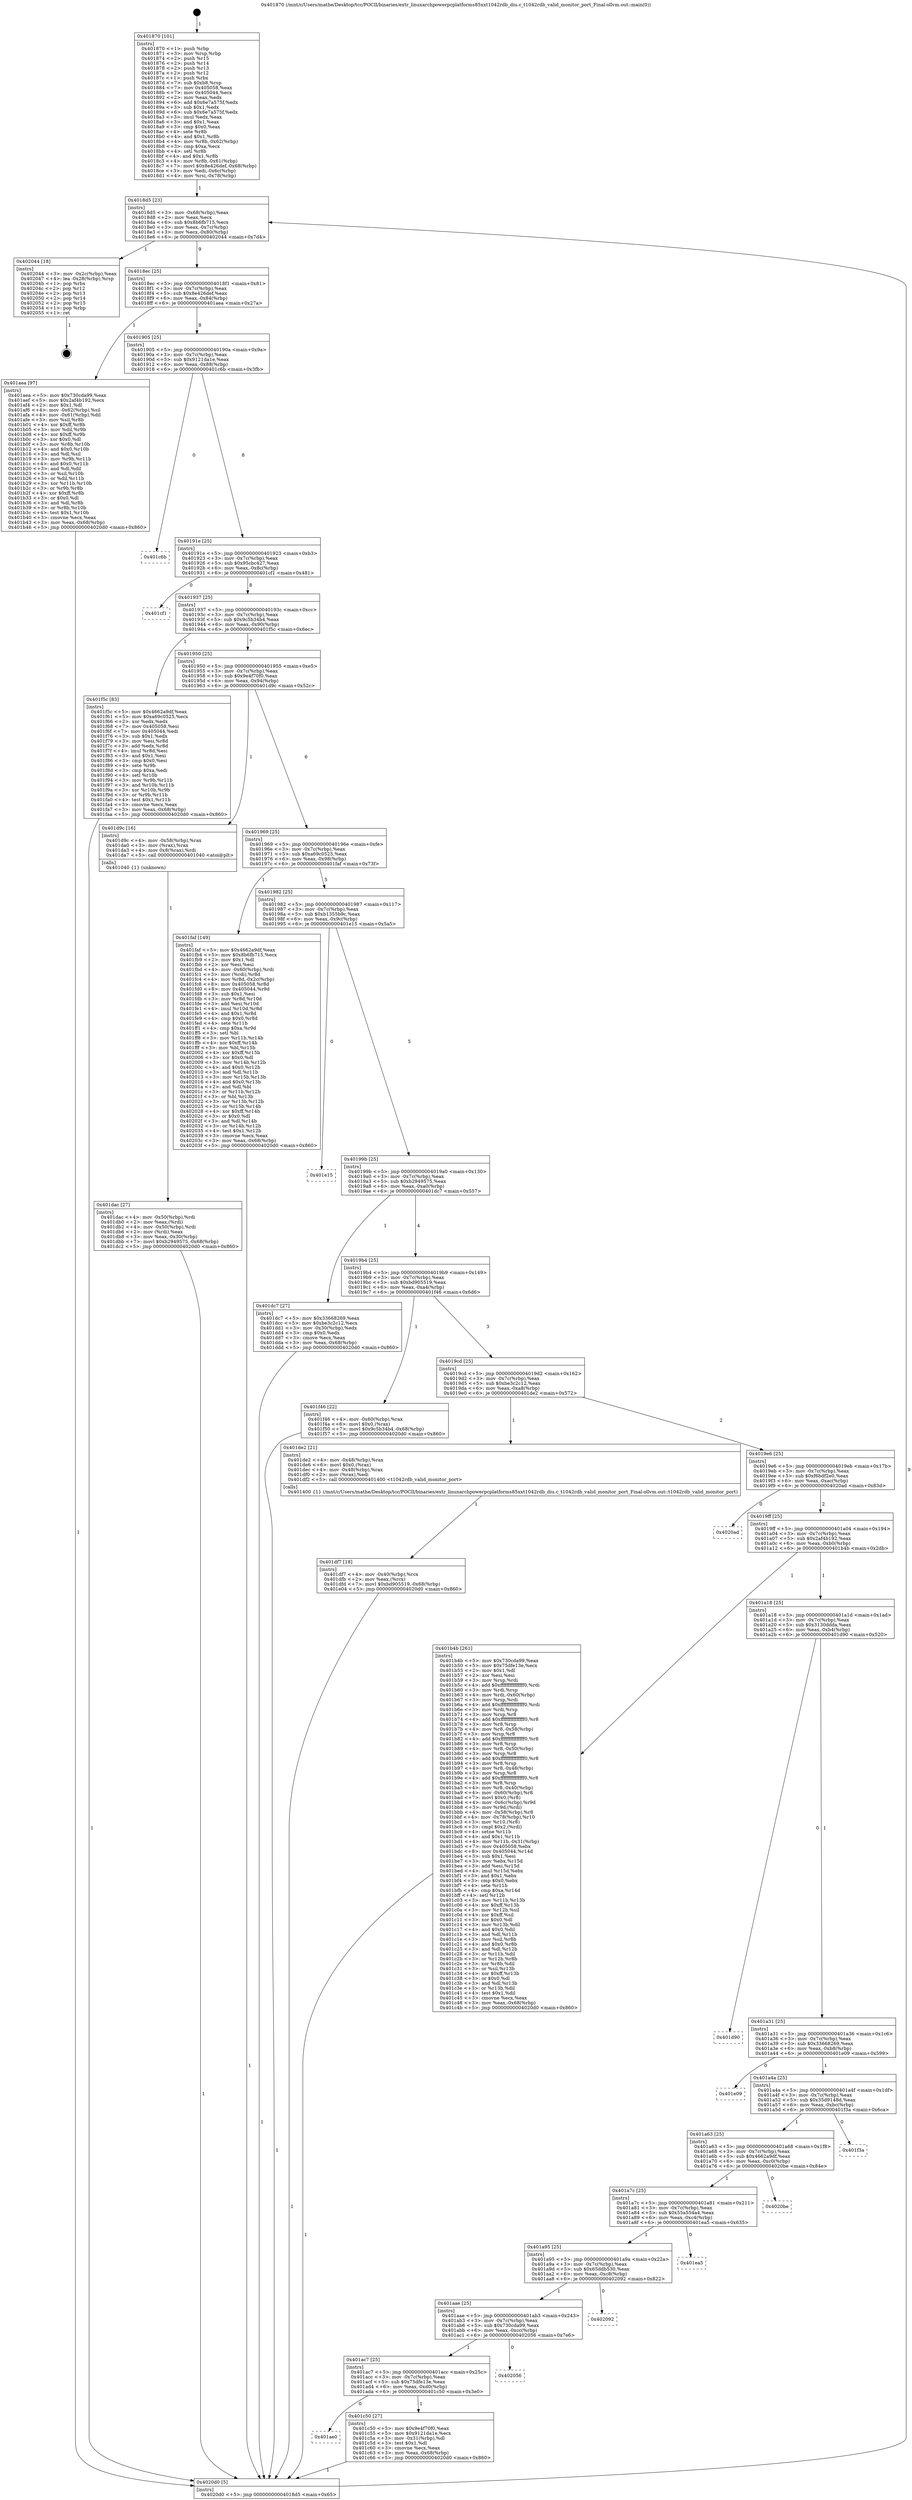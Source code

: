 digraph "0x401870" {
  label = "0x401870 (/mnt/c/Users/mathe/Desktop/tcc/POCII/binaries/extr_linuxarchpowerpcplatforms85xxt1042rdb_diu.c_t1042rdb_valid_monitor_port_Final-ollvm.out::main(0))"
  labelloc = "t"
  node[shape=record]

  Entry [label="",width=0.3,height=0.3,shape=circle,fillcolor=black,style=filled]
  "0x4018d5" [label="{
     0x4018d5 [23]\l
     | [instrs]\l
     &nbsp;&nbsp;0x4018d5 \<+3\>: mov -0x68(%rbp),%eax\l
     &nbsp;&nbsp;0x4018d8 \<+2\>: mov %eax,%ecx\l
     &nbsp;&nbsp;0x4018da \<+6\>: sub $0x8b6fb715,%ecx\l
     &nbsp;&nbsp;0x4018e0 \<+3\>: mov %eax,-0x7c(%rbp)\l
     &nbsp;&nbsp;0x4018e3 \<+3\>: mov %ecx,-0x80(%rbp)\l
     &nbsp;&nbsp;0x4018e6 \<+6\>: je 0000000000402044 \<main+0x7d4\>\l
  }"]
  "0x402044" [label="{
     0x402044 [18]\l
     | [instrs]\l
     &nbsp;&nbsp;0x402044 \<+3\>: mov -0x2c(%rbp),%eax\l
     &nbsp;&nbsp;0x402047 \<+4\>: lea -0x28(%rbp),%rsp\l
     &nbsp;&nbsp;0x40204b \<+1\>: pop %rbx\l
     &nbsp;&nbsp;0x40204c \<+2\>: pop %r12\l
     &nbsp;&nbsp;0x40204e \<+2\>: pop %r13\l
     &nbsp;&nbsp;0x402050 \<+2\>: pop %r14\l
     &nbsp;&nbsp;0x402052 \<+2\>: pop %r15\l
     &nbsp;&nbsp;0x402054 \<+1\>: pop %rbp\l
     &nbsp;&nbsp;0x402055 \<+1\>: ret\l
  }"]
  "0x4018ec" [label="{
     0x4018ec [25]\l
     | [instrs]\l
     &nbsp;&nbsp;0x4018ec \<+5\>: jmp 00000000004018f1 \<main+0x81\>\l
     &nbsp;&nbsp;0x4018f1 \<+3\>: mov -0x7c(%rbp),%eax\l
     &nbsp;&nbsp;0x4018f4 \<+5\>: sub $0x8e426def,%eax\l
     &nbsp;&nbsp;0x4018f9 \<+6\>: mov %eax,-0x84(%rbp)\l
     &nbsp;&nbsp;0x4018ff \<+6\>: je 0000000000401aea \<main+0x27a\>\l
  }"]
  Exit [label="",width=0.3,height=0.3,shape=circle,fillcolor=black,style=filled,peripheries=2]
  "0x401aea" [label="{
     0x401aea [97]\l
     | [instrs]\l
     &nbsp;&nbsp;0x401aea \<+5\>: mov $0x730cda99,%eax\l
     &nbsp;&nbsp;0x401aef \<+5\>: mov $0x2af4b192,%ecx\l
     &nbsp;&nbsp;0x401af4 \<+2\>: mov $0x1,%dl\l
     &nbsp;&nbsp;0x401af6 \<+4\>: mov -0x62(%rbp),%sil\l
     &nbsp;&nbsp;0x401afa \<+4\>: mov -0x61(%rbp),%dil\l
     &nbsp;&nbsp;0x401afe \<+3\>: mov %sil,%r8b\l
     &nbsp;&nbsp;0x401b01 \<+4\>: xor $0xff,%r8b\l
     &nbsp;&nbsp;0x401b05 \<+3\>: mov %dil,%r9b\l
     &nbsp;&nbsp;0x401b08 \<+4\>: xor $0xff,%r9b\l
     &nbsp;&nbsp;0x401b0c \<+3\>: xor $0x0,%dl\l
     &nbsp;&nbsp;0x401b0f \<+3\>: mov %r8b,%r10b\l
     &nbsp;&nbsp;0x401b12 \<+4\>: and $0x0,%r10b\l
     &nbsp;&nbsp;0x401b16 \<+3\>: and %dl,%sil\l
     &nbsp;&nbsp;0x401b19 \<+3\>: mov %r9b,%r11b\l
     &nbsp;&nbsp;0x401b1c \<+4\>: and $0x0,%r11b\l
     &nbsp;&nbsp;0x401b20 \<+3\>: and %dl,%dil\l
     &nbsp;&nbsp;0x401b23 \<+3\>: or %sil,%r10b\l
     &nbsp;&nbsp;0x401b26 \<+3\>: or %dil,%r11b\l
     &nbsp;&nbsp;0x401b29 \<+3\>: xor %r11b,%r10b\l
     &nbsp;&nbsp;0x401b2c \<+3\>: or %r9b,%r8b\l
     &nbsp;&nbsp;0x401b2f \<+4\>: xor $0xff,%r8b\l
     &nbsp;&nbsp;0x401b33 \<+3\>: or $0x0,%dl\l
     &nbsp;&nbsp;0x401b36 \<+3\>: and %dl,%r8b\l
     &nbsp;&nbsp;0x401b39 \<+3\>: or %r8b,%r10b\l
     &nbsp;&nbsp;0x401b3c \<+4\>: test $0x1,%r10b\l
     &nbsp;&nbsp;0x401b40 \<+3\>: cmovne %ecx,%eax\l
     &nbsp;&nbsp;0x401b43 \<+3\>: mov %eax,-0x68(%rbp)\l
     &nbsp;&nbsp;0x401b46 \<+5\>: jmp 00000000004020d0 \<main+0x860\>\l
  }"]
  "0x401905" [label="{
     0x401905 [25]\l
     | [instrs]\l
     &nbsp;&nbsp;0x401905 \<+5\>: jmp 000000000040190a \<main+0x9a\>\l
     &nbsp;&nbsp;0x40190a \<+3\>: mov -0x7c(%rbp),%eax\l
     &nbsp;&nbsp;0x40190d \<+5\>: sub $0x9121da1e,%eax\l
     &nbsp;&nbsp;0x401912 \<+6\>: mov %eax,-0x88(%rbp)\l
     &nbsp;&nbsp;0x401918 \<+6\>: je 0000000000401c6b \<main+0x3fb\>\l
  }"]
  "0x4020d0" [label="{
     0x4020d0 [5]\l
     | [instrs]\l
     &nbsp;&nbsp;0x4020d0 \<+5\>: jmp 00000000004018d5 \<main+0x65\>\l
  }"]
  "0x401870" [label="{
     0x401870 [101]\l
     | [instrs]\l
     &nbsp;&nbsp;0x401870 \<+1\>: push %rbp\l
     &nbsp;&nbsp;0x401871 \<+3\>: mov %rsp,%rbp\l
     &nbsp;&nbsp;0x401874 \<+2\>: push %r15\l
     &nbsp;&nbsp;0x401876 \<+2\>: push %r14\l
     &nbsp;&nbsp;0x401878 \<+2\>: push %r13\l
     &nbsp;&nbsp;0x40187a \<+2\>: push %r12\l
     &nbsp;&nbsp;0x40187c \<+1\>: push %rbx\l
     &nbsp;&nbsp;0x40187d \<+7\>: sub $0xb8,%rsp\l
     &nbsp;&nbsp;0x401884 \<+7\>: mov 0x405058,%eax\l
     &nbsp;&nbsp;0x40188b \<+7\>: mov 0x405044,%ecx\l
     &nbsp;&nbsp;0x401892 \<+2\>: mov %eax,%edx\l
     &nbsp;&nbsp;0x401894 \<+6\>: add $0x6e7a575f,%edx\l
     &nbsp;&nbsp;0x40189a \<+3\>: sub $0x1,%edx\l
     &nbsp;&nbsp;0x40189d \<+6\>: sub $0x6e7a575f,%edx\l
     &nbsp;&nbsp;0x4018a3 \<+3\>: imul %edx,%eax\l
     &nbsp;&nbsp;0x4018a6 \<+3\>: and $0x1,%eax\l
     &nbsp;&nbsp;0x4018a9 \<+3\>: cmp $0x0,%eax\l
     &nbsp;&nbsp;0x4018ac \<+4\>: sete %r8b\l
     &nbsp;&nbsp;0x4018b0 \<+4\>: and $0x1,%r8b\l
     &nbsp;&nbsp;0x4018b4 \<+4\>: mov %r8b,-0x62(%rbp)\l
     &nbsp;&nbsp;0x4018b8 \<+3\>: cmp $0xa,%ecx\l
     &nbsp;&nbsp;0x4018bb \<+4\>: setl %r8b\l
     &nbsp;&nbsp;0x4018bf \<+4\>: and $0x1,%r8b\l
     &nbsp;&nbsp;0x4018c3 \<+4\>: mov %r8b,-0x61(%rbp)\l
     &nbsp;&nbsp;0x4018c7 \<+7\>: movl $0x8e426def,-0x68(%rbp)\l
     &nbsp;&nbsp;0x4018ce \<+3\>: mov %edi,-0x6c(%rbp)\l
     &nbsp;&nbsp;0x4018d1 \<+4\>: mov %rsi,-0x78(%rbp)\l
  }"]
  "0x401df7" [label="{
     0x401df7 [18]\l
     | [instrs]\l
     &nbsp;&nbsp;0x401df7 \<+4\>: mov -0x40(%rbp),%rcx\l
     &nbsp;&nbsp;0x401dfb \<+2\>: mov %eax,(%rcx)\l
     &nbsp;&nbsp;0x401dfd \<+7\>: movl $0xbd905519,-0x68(%rbp)\l
     &nbsp;&nbsp;0x401e04 \<+5\>: jmp 00000000004020d0 \<main+0x860\>\l
  }"]
  "0x401c6b" [label="{
     0x401c6b\l
  }", style=dashed]
  "0x40191e" [label="{
     0x40191e [25]\l
     | [instrs]\l
     &nbsp;&nbsp;0x40191e \<+5\>: jmp 0000000000401923 \<main+0xb3\>\l
     &nbsp;&nbsp;0x401923 \<+3\>: mov -0x7c(%rbp),%eax\l
     &nbsp;&nbsp;0x401926 \<+5\>: sub $0x95cbc427,%eax\l
     &nbsp;&nbsp;0x40192b \<+6\>: mov %eax,-0x8c(%rbp)\l
     &nbsp;&nbsp;0x401931 \<+6\>: je 0000000000401cf1 \<main+0x481\>\l
  }"]
  "0x401dac" [label="{
     0x401dac [27]\l
     | [instrs]\l
     &nbsp;&nbsp;0x401dac \<+4\>: mov -0x50(%rbp),%rdi\l
     &nbsp;&nbsp;0x401db0 \<+2\>: mov %eax,(%rdi)\l
     &nbsp;&nbsp;0x401db2 \<+4\>: mov -0x50(%rbp),%rdi\l
     &nbsp;&nbsp;0x401db6 \<+2\>: mov (%rdi),%eax\l
     &nbsp;&nbsp;0x401db8 \<+3\>: mov %eax,-0x30(%rbp)\l
     &nbsp;&nbsp;0x401dbb \<+7\>: movl $0xb2949575,-0x68(%rbp)\l
     &nbsp;&nbsp;0x401dc2 \<+5\>: jmp 00000000004020d0 \<main+0x860\>\l
  }"]
  "0x401cf1" [label="{
     0x401cf1\l
  }", style=dashed]
  "0x401937" [label="{
     0x401937 [25]\l
     | [instrs]\l
     &nbsp;&nbsp;0x401937 \<+5\>: jmp 000000000040193c \<main+0xcc\>\l
     &nbsp;&nbsp;0x40193c \<+3\>: mov -0x7c(%rbp),%eax\l
     &nbsp;&nbsp;0x40193f \<+5\>: sub $0x9c5b34b4,%eax\l
     &nbsp;&nbsp;0x401944 \<+6\>: mov %eax,-0x90(%rbp)\l
     &nbsp;&nbsp;0x40194a \<+6\>: je 0000000000401f5c \<main+0x6ec\>\l
  }"]
  "0x401ae0" [label="{
     0x401ae0\l
  }", style=dashed]
  "0x401f5c" [label="{
     0x401f5c [83]\l
     | [instrs]\l
     &nbsp;&nbsp;0x401f5c \<+5\>: mov $0x4662a9df,%eax\l
     &nbsp;&nbsp;0x401f61 \<+5\>: mov $0xa69c0525,%ecx\l
     &nbsp;&nbsp;0x401f66 \<+2\>: xor %edx,%edx\l
     &nbsp;&nbsp;0x401f68 \<+7\>: mov 0x405058,%esi\l
     &nbsp;&nbsp;0x401f6f \<+7\>: mov 0x405044,%edi\l
     &nbsp;&nbsp;0x401f76 \<+3\>: sub $0x1,%edx\l
     &nbsp;&nbsp;0x401f79 \<+3\>: mov %esi,%r8d\l
     &nbsp;&nbsp;0x401f7c \<+3\>: add %edx,%r8d\l
     &nbsp;&nbsp;0x401f7f \<+4\>: imul %r8d,%esi\l
     &nbsp;&nbsp;0x401f83 \<+3\>: and $0x1,%esi\l
     &nbsp;&nbsp;0x401f86 \<+3\>: cmp $0x0,%esi\l
     &nbsp;&nbsp;0x401f89 \<+4\>: sete %r9b\l
     &nbsp;&nbsp;0x401f8d \<+3\>: cmp $0xa,%edi\l
     &nbsp;&nbsp;0x401f90 \<+4\>: setl %r10b\l
     &nbsp;&nbsp;0x401f94 \<+3\>: mov %r9b,%r11b\l
     &nbsp;&nbsp;0x401f97 \<+3\>: and %r10b,%r11b\l
     &nbsp;&nbsp;0x401f9a \<+3\>: xor %r10b,%r9b\l
     &nbsp;&nbsp;0x401f9d \<+3\>: or %r9b,%r11b\l
     &nbsp;&nbsp;0x401fa0 \<+4\>: test $0x1,%r11b\l
     &nbsp;&nbsp;0x401fa4 \<+3\>: cmovne %ecx,%eax\l
     &nbsp;&nbsp;0x401fa7 \<+3\>: mov %eax,-0x68(%rbp)\l
     &nbsp;&nbsp;0x401faa \<+5\>: jmp 00000000004020d0 \<main+0x860\>\l
  }"]
  "0x401950" [label="{
     0x401950 [25]\l
     | [instrs]\l
     &nbsp;&nbsp;0x401950 \<+5\>: jmp 0000000000401955 \<main+0xe5\>\l
     &nbsp;&nbsp;0x401955 \<+3\>: mov -0x7c(%rbp),%eax\l
     &nbsp;&nbsp;0x401958 \<+5\>: sub $0x9e4f70f0,%eax\l
     &nbsp;&nbsp;0x40195d \<+6\>: mov %eax,-0x94(%rbp)\l
     &nbsp;&nbsp;0x401963 \<+6\>: je 0000000000401d9c \<main+0x52c\>\l
  }"]
  "0x401c50" [label="{
     0x401c50 [27]\l
     | [instrs]\l
     &nbsp;&nbsp;0x401c50 \<+5\>: mov $0x9e4f70f0,%eax\l
     &nbsp;&nbsp;0x401c55 \<+5\>: mov $0x9121da1e,%ecx\l
     &nbsp;&nbsp;0x401c5a \<+3\>: mov -0x31(%rbp),%dl\l
     &nbsp;&nbsp;0x401c5d \<+3\>: test $0x1,%dl\l
     &nbsp;&nbsp;0x401c60 \<+3\>: cmovne %ecx,%eax\l
     &nbsp;&nbsp;0x401c63 \<+3\>: mov %eax,-0x68(%rbp)\l
     &nbsp;&nbsp;0x401c66 \<+5\>: jmp 00000000004020d0 \<main+0x860\>\l
  }"]
  "0x401d9c" [label="{
     0x401d9c [16]\l
     | [instrs]\l
     &nbsp;&nbsp;0x401d9c \<+4\>: mov -0x58(%rbp),%rax\l
     &nbsp;&nbsp;0x401da0 \<+3\>: mov (%rax),%rax\l
     &nbsp;&nbsp;0x401da3 \<+4\>: mov 0x8(%rax),%rdi\l
     &nbsp;&nbsp;0x401da7 \<+5\>: call 0000000000401040 \<atoi@plt\>\l
     | [calls]\l
     &nbsp;&nbsp;0x401040 \{1\} (unknown)\l
  }"]
  "0x401969" [label="{
     0x401969 [25]\l
     | [instrs]\l
     &nbsp;&nbsp;0x401969 \<+5\>: jmp 000000000040196e \<main+0xfe\>\l
     &nbsp;&nbsp;0x40196e \<+3\>: mov -0x7c(%rbp),%eax\l
     &nbsp;&nbsp;0x401971 \<+5\>: sub $0xa69c0525,%eax\l
     &nbsp;&nbsp;0x401976 \<+6\>: mov %eax,-0x98(%rbp)\l
     &nbsp;&nbsp;0x40197c \<+6\>: je 0000000000401faf \<main+0x73f\>\l
  }"]
  "0x401ac7" [label="{
     0x401ac7 [25]\l
     | [instrs]\l
     &nbsp;&nbsp;0x401ac7 \<+5\>: jmp 0000000000401acc \<main+0x25c\>\l
     &nbsp;&nbsp;0x401acc \<+3\>: mov -0x7c(%rbp),%eax\l
     &nbsp;&nbsp;0x401acf \<+5\>: sub $0x75dfe13e,%eax\l
     &nbsp;&nbsp;0x401ad4 \<+6\>: mov %eax,-0xd0(%rbp)\l
     &nbsp;&nbsp;0x401ada \<+6\>: je 0000000000401c50 \<main+0x3e0\>\l
  }"]
  "0x401faf" [label="{
     0x401faf [149]\l
     | [instrs]\l
     &nbsp;&nbsp;0x401faf \<+5\>: mov $0x4662a9df,%eax\l
     &nbsp;&nbsp;0x401fb4 \<+5\>: mov $0x8b6fb715,%ecx\l
     &nbsp;&nbsp;0x401fb9 \<+2\>: mov $0x1,%dl\l
     &nbsp;&nbsp;0x401fbb \<+2\>: xor %esi,%esi\l
     &nbsp;&nbsp;0x401fbd \<+4\>: mov -0x60(%rbp),%rdi\l
     &nbsp;&nbsp;0x401fc1 \<+3\>: mov (%rdi),%r8d\l
     &nbsp;&nbsp;0x401fc4 \<+4\>: mov %r8d,-0x2c(%rbp)\l
     &nbsp;&nbsp;0x401fc8 \<+8\>: mov 0x405058,%r8d\l
     &nbsp;&nbsp;0x401fd0 \<+8\>: mov 0x405044,%r9d\l
     &nbsp;&nbsp;0x401fd8 \<+3\>: sub $0x1,%esi\l
     &nbsp;&nbsp;0x401fdb \<+3\>: mov %r8d,%r10d\l
     &nbsp;&nbsp;0x401fde \<+3\>: add %esi,%r10d\l
     &nbsp;&nbsp;0x401fe1 \<+4\>: imul %r10d,%r8d\l
     &nbsp;&nbsp;0x401fe5 \<+4\>: and $0x1,%r8d\l
     &nbsp;&nbsp;0x401fe9 \<+4\>: cmp $0x0,%r8d\l
     &nbsp;&nbsp;0x401fed \<+4\>: sete %r11b\l
     &nbsp;&nbsp;0x401ff1 \<+4\>: cmp $0xa,%r9d\l
     &nbsp;&nbsp;0x401ff5 \<+3\>: setl %bl\l
     &nbsp;&nbsp;0x401ff8 \<+3\>: mov %r11b,%r14b\l
     &nbsp;&nbsp;0x401ffb \<+4\>: xor $0xff,%r14b\l
     &nbsp;&nbsp;0x401fff \<+3\>: mov %bl,%r15b\l
     &nbsp;&nbsp;0x402002 \<+4\>: xor $0xff,%r15b\l
     &nbsp;&nbsp;0x402006 \<+3\>: xor $0x0,%dl\l
     &nbsp;&nbsp;0x402009 \<+3\>: mov %r14b,%r12b\l
     &nbsp;&nbsp;0x40200c \<+4\>: and $0x0,%r12b\l
     &nbsp;&nbsp;0x402010 \<+3\>: and %dl,%r11b\l
     &nbsp;&nbsp;0x402013 \<+3\>: mov %r15b,%r13b\l
     &nbsp;&nbsp;0x402016 \<+4\>: and $0x0,%r13b\l
     &nbsp;&nbsp;0x40201a \<+2\>: and %dl,%bl\l
     &nbsp;&nbsp;0x40201c \<+3\>: or %r11b,%r12b\l
     &nbsp;&nbsp;0x40201f \<+3\>: or %bl,%r13b\l
     &nbsp;&nbsp;0x402022 \<+3\>: xor %r13b,%r12b\l
     &nbsp;&nbsp;0x402025 \<+3\>: or %r15b,%r14b\l
     &nbsp;&nbsp;0x402028 \<+4\>: xor $0xff,%r14b\l
     &nbsp;&nbsp;0x40202c \<+3\>: or $0x0,%dl\l
     &nbsp;&nbsp;0x40202f \<+3\>: and %dl,%r14b\l
     &nbsp;&nbsp;0x402032 \<+3\>: or %r14b,%r12b\l
     &nbsp;&nbsp;0x402035 \<+4\>: test $0x1,%r12b\l
     &nbsp;&nbsp;0x402039 \<+3\>: cmovne %ecx,%eax\l
     &nbsp;&nbsp;0x40203c \<+3\>: mov %eax,-0x68(%rbp)\l
     &nbsp;&nbsp;0x40203f \<+5\>: jmp 00000000004020d0 \<main+0x860\>\l
  }"]
  "0x401982" [label="{
     0x401982 [25]\l
     | [instrs]\l
     &nbsp;&nbsp;0x401982 \<+5\>: jmp 0000000000401987 \<main+0x117\>\l
     &nbsp;&nbsp;0x401987 \<+3\>: mov -0x7c(%rbp),%eax\l
     &nbsp;&nbsp;0x40198a \<+5\>: sub $0xb1355b9c,%eax\l
     &nbsp;&nbsp;0x40198f \<+6\>: mov %eax,-0x9c(%rbp)\l
     &nbsp;&nbsp;0x401995 \<+6\>: je 0000000000401e15 \<main+0x5a5\>\l
  }"]
  "0x402056" [label="{
     0x402056\l
  }", style=dashed]
  "0x401e15" [label="{
     0x401e15\l
  }", style=dashed]
  "0x40199b" [label="{
     0x40199b [25]\l
     | [instrs]\l
     &nbsp;&nbsp;0x40199b \<+5\>: jmp 00000000004019a0 \<main+0x130\>\l
     &nbsp;&nbsp;0x4019a0 \<+3\>: mov -0x7c(%rbp),%eax\l
     &nbsp;&nbsp;0x4019a3 \<+5\>: sub $0xb2949575,%eax\l
     &nbsp;&nbsp;0x4019a8 \<+6\>: mov %eax,-0xa0(%rbp)\l
     &nbsp;&nbsp;0x4019ae \<+6\>: je 0000000000401dc7 \<main+0x557\>\l
  }"]
  "0x401aae" [label="{
     0x401aae [25]\l
     | [instrs]\l
     &nbsp;&nbsp;0x401aae \<+5\>: jmp 0000000000401ab3 \<main+0x243\>\l
     &nbsp;&nbsp;0x401ab3 \<+3\>: mov -0x7c(%rbp),%eax\l
     &nbsp;&nbsp;0x401ab6 \<+5\>: sub $0x730cda99,%eax\l
     &nbsp;&nbsp;0x401abb \<+6\>: mov %eax,-0xcc(%rbp)\l
     &nbsp;&nbsp;0x401ac1 \<+6\>: je 0000000000402056 \<main+0x7e6\>\l
  }"]
  "0x401dc7" [label="{
     0x401dc7 [27]\l
     | [instrs]\l
     &nbsp;&nbsp;0x401dc7 \<+5\>: mov $0x33668269,%eax\l
     &nbsp;&nbsp;0x401dcc \<+5\>: mov $0xbe3c2c12,%ecx\l
     &nbsp;&nbsp;0x401dd1 \<+3\>: mov -0x30(%rbp),%edx\l
     &nbsp;&nbsp;0x401dd4 \<+3\>: cmp $0x0,%edx\l
     &nbsp;&nbsp;0x401dd7 \<+3\>: cmove %ecx,%eax\l
     &nbsp;&nbsp;0x401dda \<+3\>: mov %eax,-0x68(%rbp)\l
     &nbsp;&nbsp;0x401ddd \<+5\>: jmp 00000000004020d0 \<main+0x860\>\l
  }"]
  "0x4019b4" [label="{
     0x4019b4 [25]\l
     | [instrs]\l
     &nbsp;&nbsp;0x4019b4 \<+5\>: jmp 00000000004019b9 \<main+0x149\>\l
     &nbsp;&nbsp;0x4019b9 \<+3\>: mov -0x7c(%rbp),%eax\l
     &nbsp;&nbsp;0x4019bc \<+5\>: sub $0xbd905519,%eax\l
     &nbsp;&nbsp;0x4019c1 \<+6\>: mov %eax,-0xa4(%rbp)\l
     &nbsp;&nbsp;0x4019c7 \<+6\>: je 0000000000401f46 \<main+0x6d6\>\l
  }"]
  "0x402092" [label="{
     0x402092\l
  }", style=dashed]
  "0x401f46" [label="{
     0x401f46 [22]\l
     | [instrs]\l
     &nbsp;&nbsp;0x401f46 \<+4\>: mov -0x60(%rbp),%rax\l
     &nbsp;&nbsp;0x401f4a \<+6\>: movl $0x0,(%rax)\l
     &nbsp;&nbsp;0x401f50 \<+7\>: movl $0x9c5b34b4,-0x68(%rbp)\l
     &nbsp;&nbsp;0x401f57 \<+5\>: jmp 00000000004020d0 \<main+0x860\>\l
  }"]
  "0x4019cd" [label="{
     0x4019cd [25]\l
     | [instrs]\l
     &nbsp;&nbsp;0x4019cd \<+5\>: jmp 00000000004019d2 \<main+0x162\>\l
     &nbsp;&nbsp;0x4019d2 \<+3\>: mov -0x7c(%rbp),%eax\l
     &nbsp;&nbsp;0x4019d5 \<+5\>: sub $0xbe3c2c12,%eax\l
     &nbsp;&nbsp;0x4019da \<+6\>: mov %eax,-0xa8(%rbp)\l
     &nbsp;&nbsp;0x4019e0 \<+6\>: je 0000000000401de2 \<main+0x572\>\l
  }"]
  "0x401a95" [label="{
     0x401a95 [25]\l
     | [instrs]\l
     &nbsp;&nbsp;0x401a95 \<+5\>: jmp 0000000000401a9a \<main+0x22a\>\l
     &nbsp;&nbsp;0x401a9a \<+3\>: mov -0x7c(%rbp),%eax\l
     &nbsp;&nbsp;0x401a9d \<+5\>: sub $0x65ddb530,%eax\l
     &nbsp;&nbsp;0x401aa2 \<+6\>: mov %eax,-0xc8(%rbp)\l
     &nbsp;&nbsp;0x401aa8 \<+6\>: je 0000000000402092 \<main+0x822\>\l
  }"]
  "0x401de2" [label="{
     0x401de2 [21]\l
     | [instrs]\l
     &nbsp;&nbsp;0x401de2 \<+4\>: mov -0x48(%rbp),%rax\l
     &nbsp;&nbsp;0x401de6 \<+6\>: movl $0x0,(%rax)\l
     &nbsp;&nbsp;0x401dec \<+4\>: mov -0x48(%rbp),%rax\l
     &nbsp;&nbsp;0x401df0 \<+2\>: mov (%rax),%edi\l
     &nbsp;&nbsp;0x401df2 \<+5\>: call 0000000000401400 \<t1042rdb_valid_monitor_port\>\l
     | [calls]\l
     &nbsp;&nbsp;0x401400 \{1\} (/mnt/c/Users/mathe/Desktop/tcc/POCII/binaries/extr_linuxarchpowerpcplatforms85xxt1042rdb_diu.c_t1042rdb_valid_monitor_port_Final-ollvm.out::t1042rdb_valid_monitor_port)\l
  }"]
  "0x4019e6" [label="{
     0x4019e6 [25]\l
     | [instrs]\l
     &nbsp;&nbsp;0x4019e6 \<+5\>: jmp 00000000004019eb \<main+0x17b\>\l
     &nbsp;&nbsp;0x4019eb \<+3\>: mov -0x7c(%rbp),%eax\l
     &nbsp;&nbsp;0x4019ee \<+5\>: sub $0xf6bdf2e0,%eax\l
     &nbsp;&nbsp;0x4019f3 \<+6\>: mov %eax,-0xac(%rbp)\l
     &nbsp;&nbsp;0x4019f9 \<+6\>: je 00000000004020ad \<main+0x83d\>\l
  }"]
  "0x401ea5" [label="{
     0x401ea5\l
  }", style=dashed]
  "0x4020ad" [label="{
     0x4020ad\l
  }", style=dashed]
  "0x4019ff" [label="{
     0x4019ff [25]\l
     | [instrs]\l
     &nbsp;&nbsp;0x4019ff \<+5\>: jmp 0000000000401a04 \<main+0x194\>\l
     &nbsp;&nbsp;0x401a04 \<+3\>: mov -0x7c(%rbp),%eax\l
     &nbsp;&nbsp;0x401a07 \<+5\>: sub $0x2af4b192,%eax\l
     &nbsp;&nbsp;0x401a0c \<+6\>: mov %eax,-0xb0(%rbp)\l
     &nbsp;&nbsp;0x401a12 \<+6\>: je 0000000000401b4b \<main+0x2db\>\l
  }"]
  "0x401a7c" [label="{
     0x401a7c [25]\l
     | [instrs]\l
     &nbsp;&nbsp;0x401a7c \<+5\>: jmp 0000000000401a81 \<main+0x211\>\l
     &nbsp;&nbsp;0x401a81 \<+3\>: mov -0x7c(%rbp),%eax\l
     &nbsp;&nbsp;0x401a84 \<+5\>: sub $0x55a554a4,%eax\l
     &nbsp;&nbsp;0x401a89 \<+6\>: mov %eax,-0xc4(%rbp)\l
     &nbsp;&nbsp;0x401a8f \<+6\>: je 0000000000401ea5 \<main+0x635\>\l
  }"]
  "0x401b4b" [label="{
     0x401b4b [261]\l
     | [instrs]\l
     &nbsp;&nbsp;0x401b4b \<+5\>: mov $0x730cda99,%eax\l
     &nbsp;&nbsp;0x401b50 \<+5\>: mov $0x75dfe13e,%ecx\l
     &nbsp;&nbsp;0x401b55 \<+2\>: mov $0x1,%dl\l
     &nbsp;&nbsp;0x401b57 \<+2\>: xor %esi,%esi\l
     &nbsp;&nbsp;0x401b59 \<+3\>: mov %rsp,%rdi\l
     &nbsp;&nbsp;0x401b5c \<+4\>: add $0xfffffffffffffff0,%rdi\l
     &nbsp;&nbsp;0x401b60 \<+3\>: mov %rdi,%rsp\l
     &nbsp;&nbsp;0x401b63 \<+4\>: mov %rdi,-0x60(%rbp)\l
     &nbsp;&nbsp;0x401b67 \<+3\>: mov %rsp,%rdi\l
     &nbsp;&nbsp;0x401b6a \<+4\>: add $0xfffffffffffffff0,%rdi\l
     &nbsp;&nbsp;0x401b6e \<+3\>: mov %rdi,%rsp\l
     &nbsp;&nbsp;0x401b71 \<+3\>: mov %rsp,%r8\l
     &nbsp;&nbsp;0x401b74 \<+4\>: add $0xfffffffffffffff0,%r8\l
     &nbsp;&nbsp;0x401b78 \<+3\>: mov %r8,%rsp\l
     &nbsp;&nbsp;0x401b7b \<+4\>: mov %r8,-0x58(%rbp)\l
     &nbsp;&nbsp;0x401b7f \<+3\>: mov %rsp,%r8\l
     &nbsp;&nbsp;0x401b82 \<+4\>: add $0xfffffffffffffff0,%r8\l
     &nbsp;&nbsp;0x401b86 \<+3\>: mov %r8,%rsp\l
     &nbsp;&nbsp;0x401b89 \<+4\>: mov %r8,-0x50(%rbp)\l
     &nbsp;&nbsp;0x401b8d \<+3\>: mov %rsp,%r8\l
     &nbsp;&nbsp;0x401b90 \<+4\>: add $0xfffffffffffffff0,%r8\l
     &nbsp;&nbsp;0x401b94 \<+3\>: mov %r8,%rsp\l
     &nbsp;&nbsp;0x401b97 \<+4\>: mov %r8,-0x48(%rbp)\l
     &nbsp;&nbsp;0x401b9b \<+3\>: mov %rsp,%r8\l
     &nbsp;&nbsp;0x401b9e \<+4\>: add $0xfffffffffffffff0,%r8\l
     &nbsp;&nbsp;0x401ba2 \<+3\>: mov %r8,%rsp\l
     &nbsp;&nbsp;0x401ba5 \<+4\>: mov %r8,-0x40(%rbp)\l
     &nbsp;&nbsp;0x401ba9 \<+4\>: mov -0x60(%rbp),%r8\l
     &nbsp;&nbsp;0x401bad \<+7\>: movl $0x0,(%r8)\l
     &nbsp;&nbsp;0x401bb4 \<+4\>: mov -0x6c(%rbp),%r9d\l
     &nbsp;&nbsp;0x401bb8 \<+3\>: mov %r9d,(%rdi)\l
     &nbsp;&nbsp;0x401bbb \<+4\>: mov -0x58(%rbp),%r8\l
     &nbsp;&nbsp;0x401bbf \<+4\>: mov -0x78(%rbp),%r10\l
     &nbsp;&nbsp;0x401bc3 \<+3\>: mov %r10,(%r8)\l
     &nbsp;&nbsp;0x401bc6 \<+3\>: cmpl $0x2,(%rdi)\l
     &nbsp;&nbsp;0x401bc9 \<+4\>: setne %r11b\l
     &nbsp;&nbsp;0x401bcd \<+4\>: and $0x1,%r11b\l
     &nbsp;&nbsp;0x401bd1 \<+4\>: mov %r11b,-0x31(%rbp)\l
     &nbsp;&nbsp;0x401bd5 \<+7\>: mov 0x405058,%ebx\l
     &nbsp;&nbsp;0x401bdc \<+8\>: mov 0x405044,%r14d\l
     &nbsp;&nbsp;0x401be4 \<+3\>: sub $0x1,%esi\l
     &nbsp;&nbsp;0x401be7 \<+3\>: mov %ebx,%r15d\l
     &nbsp;&nbsp;0x401bea \<+3\>: add %esi,%r15d\l
     &nbsp;&nbsp;0x401bed \<+4\>: imul %r15d,%ebx\l
     &nbsp;&nbsp;0x401bf1 \<+3\>: and $0x1,%ebx\l
     &nbsp;&nbsp;0x401bf4 \<+3\>: cmp $0x0,%ebx\l
     &nbsp;&nbsp;0x401bf7 \<+4\>: sete %r11b\l
     &nbsp;&nbsp;0x401bfb \<+4\>: cmp $0xa,%r14d\l
     &nbsp;&nbsp;0x401bff \<+4\>: setl %r12b\l
     &nbsp;&nbsp;0x401c03 \<+3\>: mov %r11b,%r13b\l
     &nbsp;&nbsp;0x401c06 \<+4\>: xor $0xff,%r13b\l
     &nbsp;&nbsp;0x401c0a \<+3\>: mov %r12b,%sil\l
     &nbsp;&nbsp;0x401c0d \<+4\>: xor $0xff,%sil\l
     &nbsp;&nbsp;0x401c11 \<+3\>: xor $0x0,%dl\l
     &nbsp;&nbsp;0x401c14 \<+3\>: mov %r13b,%dil\l
     &nbsp;&nbsp;0x401c17 \<+4\>: and $0x0,%dil\l
     &nbsp;&nbsp;0x401c1b \<+3\>: and %dl,%r11b\l
     &nbsp;&nbsp;0x401c1e \<+3\>: mov %sil,%r8b\l
     &nbsp;&nbsp;0x401c21 \<+4\>: and $0x0,%r8b\l
     &nbsp;&nbsp;0x401c25 \<+3\>: and %dl,%r12b\l
     &nbsp;&nbsp;0x401c28 \<+3\>: or %r11b,%dil\l
     &nbsp;&nbsp;0x401c2b \<+3\>: or %r12b,%r8b\l
     &nbsp;&nbsp;0x401c2e \<+3\>: xor %r8b,%dil\l
     &nbsp;&nbsp;0x401c31 \<+3\>: or %sil,%r13b\l
     &nbsp;&nbsp;0x401c34 \<+4\>: xor $0xff,%r13b\l
     &nbsp;&nbsp;0x401c38 \<+3\>: or $0x0,%dl\l
     &nbsp;&nbsp;0x401c3b \<+3\>: and %dl,%r13b\l
     &nbsp;&nbsp;0x401c3e \<+3\>: or %r13b,%dil\l
     &nbsp;&nbsp;0x401c41 \<+4\>: test $0x1,%dil\l
     &nbsp;&nbsp;0x401c45 \<+3\>: cmovne %ecx,%eax\l
     &nbsp;&nbsp;0x401c48 \<+3\>: mov %eax,-0x68(%rbp)\l
     &nbsp;&nbsp;0x401c4b \<+5\>: jmp 00000000004020d0 \<main+0x860\>\l
  }"]
  "0x401a18" [label="{
     0x401a18 [25]\l
     | [instrs]\l
     &nbsp;&nbsp;0x401a18 \<+5\>: jmp 0000000000401a1d \<main+0x1ad\>\l
     &nbsp;&nbsp;0x401a1d \<+3\>: mov -0x7c(%rbp),%eax\l
     &nbsp;&nbsp;0x401a20 \<+5\>: sub $0x3130ddda,%eax\l
     &nbsp;&nbsp;0x401a25 \<+6\>: mov %eax,-0xb4(%rbp)\l
     &nbsp;&nbsp;0x401a2b \<+6\>: je 0000000000401d90 \<main+0x520\>\l
  }"]
  "0x4020be" [label="{
     0x4020be\l
  }", style=dashed]
  "0x401a63" [label="{
     0x401a63 [25]\l
     | [instrs]\l
     &nbsp;&nbsp;0x401a63 \<+5\>: jmp 0000000000401a68 \<main+0x1f8\>\l
     &nbsp;&nbsp;0x401a68 \<+3\>: mov -0x7c(%rbp),%eax\l
     &nbsp;&nbsp;0x401a6b \<+5\>: sub $0x4662a9df,%eax\l
     &nbsp;&nbsp;0x401a70 \<+6\>: mov %eax,-0xc0(%rbp)\l
     &nbsp;&nbsp;0x401a76 \<+6\>: je 00000000004020be \<main+0x84e\>\l
  }"]
  "0x401d90" [label="{
     0x401d90\l
  }", style=dashed]
  "0x401a31" [label="{
     0x401a31 [25]\l
     | [instrs]\l
     &nbsp;&nbsp;0x401a31 \<+5\>: jmp 0000000000401a36 \<main+0x1c6\>\l
     &nbsp;&nbsp;0x401a36 \<+3\>: mov -0x7c(%rbp),%eax\l
     &nbsp;&nbsp;0x401a39 \<+5\>: sub $0x33668269,%eax\l
     &nbsp;&nbsp;0x401a3e \<+6\>: mov %eax,-0xb8(%rbp)\l
     &nbsp;&nbsp;0x401a44 \<+6\>: je 0000000000401e09 \<main+0x599\>\l
  }"]
  "0x401f3a" [label="{
     0x401f3a\l
  }", style=dashed]
  "0x401e09" [label="{
     0x401e09\l
  }", style=dashed]
  "0x401a4a" [label="{
     0x401a4a [25]\l
     | [instrs]\l
     &nbsp;&nbsp;0x401a4a \<+5\>: jmp 0000000000401a4f \<main+0x1df\>\l
     &nbsp;&nbsp;0x401a4f \<+3\>: mov -0x7c(%rbp),%eax\l
     &nbsp;&nbsp;0x401a52 \<+5\>: sub $0x35d9148d,%eax\l
     &nbsp;&nbsp;0x401a57 \<+6\>: mov %eax,-0xbc(%rbp)\l
     &nbsp;&nbsp;0x401a5d \<+6\>: je 0000000000401f3a \<main+0x6ca\>\l
  }"]
  Entry -> "0x401870" [label=" 1"]
  "0x4018d5" -> "0x402044" [label=" 1"]
  "0x4018d5" -> "0x4018ec" [label=" 9"]
  "0x402044" -> Exit [label=" 1"]
  "0x4018ec" -> "0x401aea" [label=" 1"]
  "0x4018ec" -> "0x401905" [label=" 8"]
  "0x401aea" -> "0x4020d0" [label=" 1"]
  "0x401870" -> "0x4018d5" [label=" 1"]
  "0x4020d0" -> "0x4018d5" [label=" 9"]
  "0x401faf" -> "0x4020d0" [label=" 1"]
  "0x401905" -> "0x401c6b" [label=" 0"]
  "0x401905" -> "0x40191e" [label=" 8"]
  "0x401f5c" -> "0x4020d0" [label=" 1"]
  "0x40191e" -> "0x401cf1" [label=" 0"]
  "0x40191e" -> "0x401937" [label=" 8"]
  "0x401f46" -> "0x4020d0" [label=" 1"]
  "0x401937" -> "0x401f5c" [label=" 1"]
  "0x401937" -> "0x401950" [label=" 7"]
  "0x401df7" -> "0x4020d0" [label=" 1"]
  "0x401950" -> "0x401d9c" [label=" 1"]
  "0x401950" -> "0x401969" [label=" 6"]
  "0x401de2" -> "0x401df7" [label=" 1"]
  "0x401969" -> "0x401faf" [label=" 1"]
  "0x401969" -> "0x401982" [label=" 5"]
  "0x401dac" -> "0x4020d0" [label=" 1"]
  "0x401982" -> "0x401e15" [label=" 0"]
  "0x401982" -> "0x40199b" [label=" 5"]
  "0x401d9c" -> "0x401dac" [label=" 1"]
  "0x40199b" -> "0x401dc7" [label=" 1"]
  "0x40199b" -> "0x4019b4" [label=" 4"]
  "0x401ac7" -> "0x401ae0" [label=" 0"]
  "0x4019b4" -> "0x401f46" [label=" 1"]
  "0x4019b4" -> "0x4019cd" [label=" 3"]
  "0x401ac7" -> "0x401c50" [label=" 1"]
  "0x4019cd" -> "0x401de2" [label=" 1"]
  "0x4019cd" -> "0x4019e6" [label=" 2"]
  "0x401aae" -> "0x401ac7" [label=" 1"]
  "0x4019e6" -> "0x4020ad" [label=" 0"]
  "0x4019e6" -> "0x4019ff" [label=" 2"]
  "0x401aae" -> "0x402056" [label=" 0"]
  "0x4019ff" -> "0x401b4b" [label=" 1"]
  "0x4019ff" -> "0x401a18" [label=" 1"]
  "0x401a95" -> "0x401aae" [label=" 1"]
  "0x401b4b" -> "0x4020d0" [label=" 1"]
  "0x401a95" -> "0x402092" [label=" 0"]
  "0x401a18" -> "0x401d90" [label=" 0"]
  "0x401a18" -> "0x401a31" [label=" 1"]
  "0x401a7c" -> "0x401a95" [label=" 1"]
  "0x401a31" -> "0x401e09" [label=" 0"]
  "0x401a31" -> "0x401a4a" [label=" 1"]
  "0x401a7c" -> "0x401ea5" [label=" 0"]
  "0x401a4a" -> "0x401f3a" [label=" 0"]
  "0x401a4a" -> "0x401a63" [label=" 1"]
  "0x401dc7" -> "0x4020d0" [label=" 1"]
  "0x401a63" -> "0x4020be" [label=" 0"]
  "0x401a63" -> "0x401a7c" [label=" 1"]
  "0x401c50" -> "0x4020d0" [label=" 1"]
}
